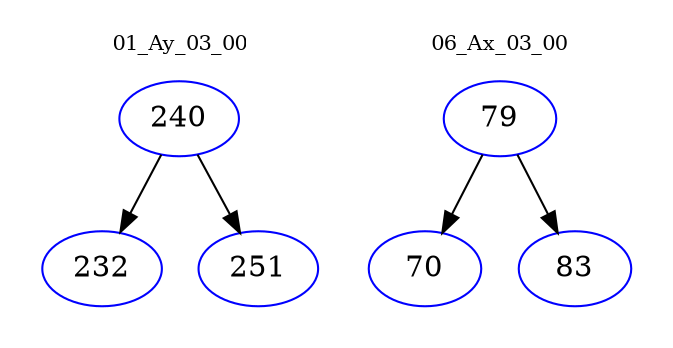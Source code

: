 digraph{
subgraph cluster_0 {
color = white
label = "01_Ay_03_00";
fontsize=10;
T0_240 [label="240", color="blue"]
T0_240 -> T0_232 [color="black"]
T0_232 [label="232", color="blue"]
T0_240 -> T0_251 [color="black"]
T0_251 [label="251", color="blue"]
}
subgraph cluster_1 {
color = white
label = "06_Ax_03_00";
fontsize=10;
T1_79 [label="79", color="blue"]
T1_79 -> T1_70 [color="black"]
T1_70 [label="70", color="blue"]
T1_79 -> T1_83 [color="black"]
T1_83 [label="83", color="blue"]
}
}
